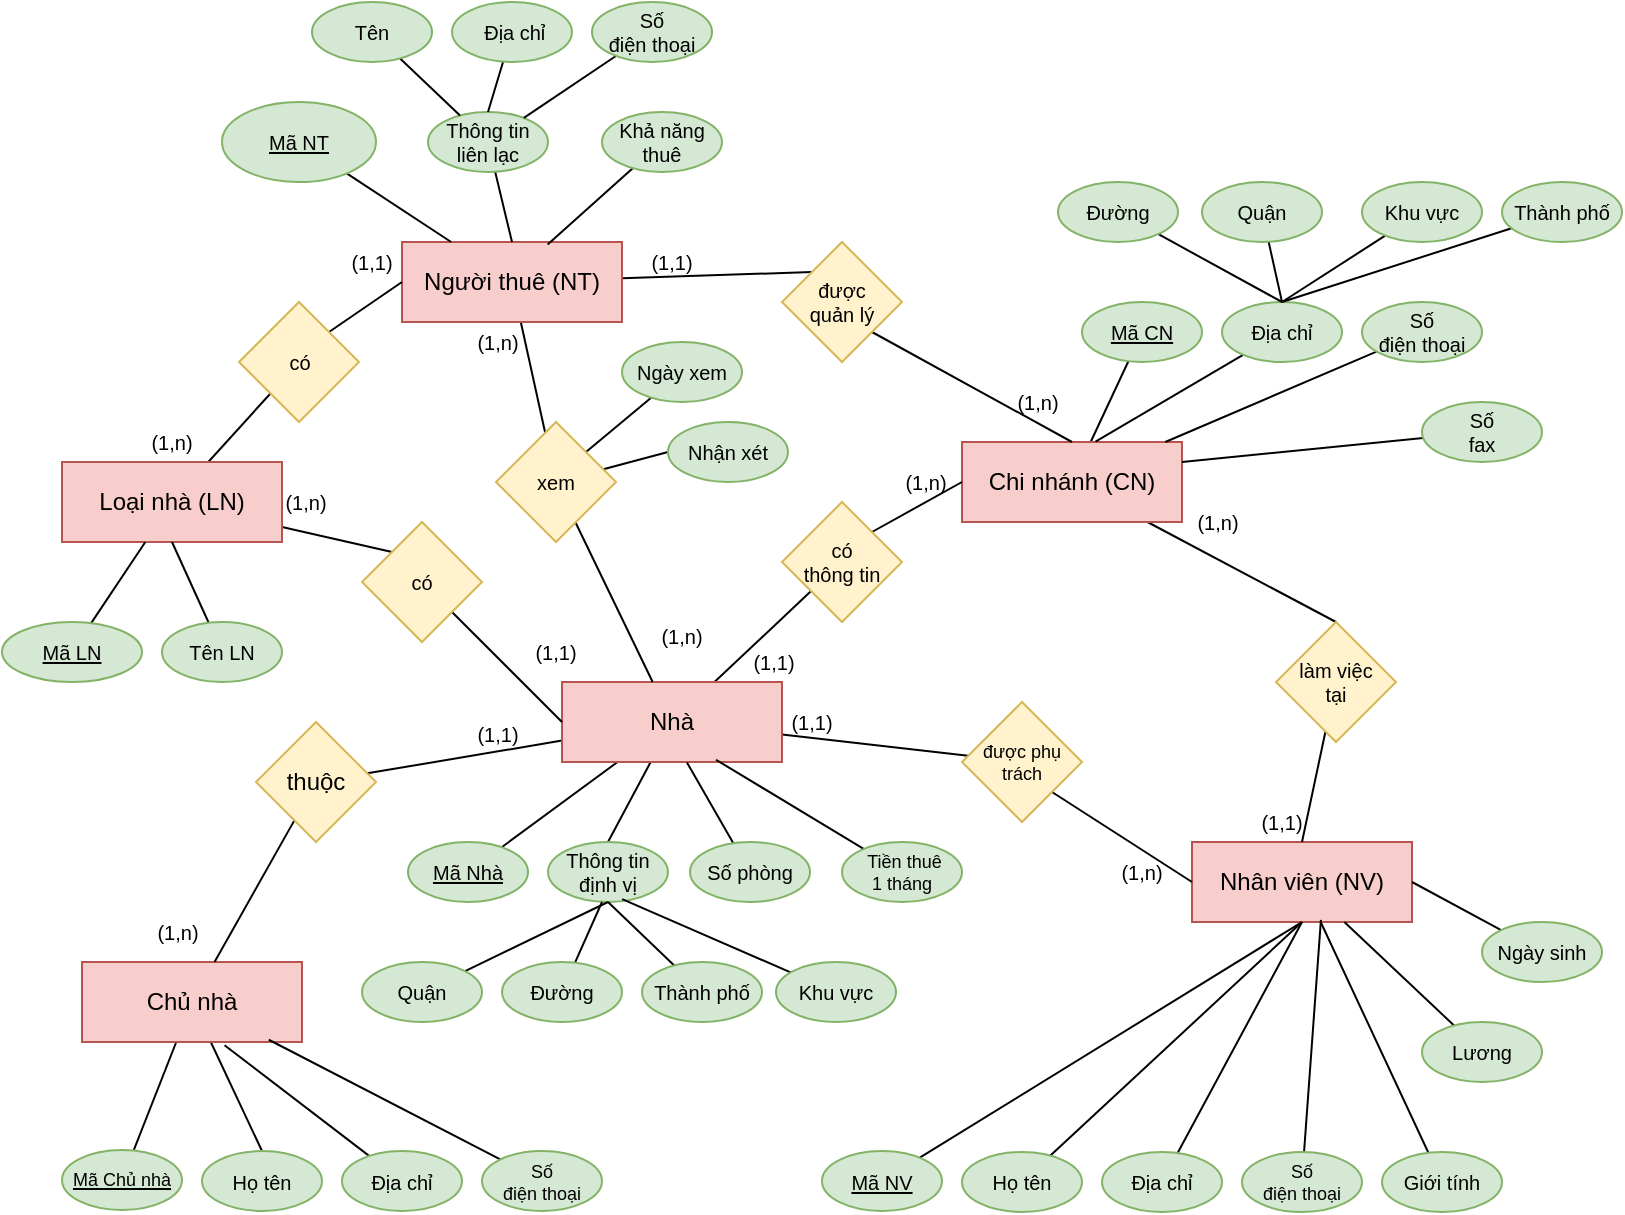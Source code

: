 <mxfile version="20.1.1" type="github">
  <diagram id="HZ95XB72LbMbbIZSBHjl" name="Page-1">
    <mxGraphModel dx="901" dy="468" grid="1" gridSize="10" guides="1" tooltips="1" connect="1" arrows="1" fold="1" page="1" pageScale="1" pageWidth="827" pageHeight="1169" math="0" shadow="0">
      <root>
        <mxCell id="0" />
        <mxCell id="1" parent="0" />
        <mxCell id="t_XmNheDpT8PTCENix25-28" style="edgeStyle=none;shape=connector;rounded=0;orthogonalLoop=1;jettySize=auto;html=1;entryX=0;entryY=0;entryDx=0;entryDy=0;labelBackgroundColor=default;fontFamily=Helvetica;fontSize=10;fontColor=default;endArrow=none;strokeColor=default;" edge="1" parent="1" source="t_XmNheDpT8PTCENix25-1" target="t_XmNheDpT8PTCENix25-27">
          <mxGeometry relative="1" as="geometry" />
        </mxCell>
        <mxCell id="t_XmNheDpT8PTCENix25-31" style="edgeStyle=none;shape=connector;rounded=0;orthogonalLoop=1;jettySize=auto;html=1;labelBackgroundColor=default;fontFamily=Helvetica;fontSize=10;fontColor=default;endArrow=none;strokeColor=default;" edge="1" parent="1" source="t_XmNheDpT8PTCENix25-1" target="t_XmNheDpT8PTCENix25-30">
          <mxGeometry relative="1" as="geometry" />
        </mxCell>
        <mxCell id="t_XmNheDpT8PTCENix25-1" value="Người thuê (NT)" style="rounded=0;whiteSpace=wrap;html=1;fillColor=#f8cecc;strokeColor=#b85450;" vertex="1" parent="1">
          <mxGeometry x="210" y="130" width="110" height="40" as="geometry" />
        </mxCell>
        <mxCell id="t_XmNheDpT8PTCENix25-11" style="edgeStyle=none;shape=connector;rounded=0;orthogonalLoop=1;jettySize=auto;html=1;labelBackgroundColor=default;fontFamily=Helvetica;fontSize=11;fontColor=default;endArrow=none;strokeColor=default;" edge="1" parent="1" source="t_XmNheDpT8PTCENix25-2" target="t_XmNheDpT8PTCENix25-7">
          <mxGeometry relative="1" as="geometry" />
        </mxCell>
        <mxCell id="t_XmNheDpT8PTCENix25-14" style="edgeStyle=none;shape=connector;rounded=0;orthogonalLoop=1;jettySize=auto;html=1;labelBackgroundColor=default;fontFamily=Helvetica;fontSize=11;fontColor=default;endArrow=none;strokeColor=default;" edge="1" parent="1" source="t_XmNheDpT8PTCENix25-2" target="t_XmNheDpT8PTCENix25-13">
          <mxGeometry relative="1" as="geometry" />
        </mxCell>
        <mxCell id="t_XmNheDpT8PTCENix25-18" style="edgeStyle=none;shape=connector;rounded=0;orthogonalLoop=1;jettySize=auto;html=1;labelBackgroundColor=default;fontFamily=Helvetica;fontSize=9;fontColor=default;endArrow=none;strokeColor=default;" edge="1" parent="1" source="t_XmNheDpT8PTCENix25-2" target="t_XmNheDpT8PTCENix25-17">
          <mxGeometry relative="1" as="geometry" />
        </mxCell>
        <mxCell id="t_XmNheDpT8PTCENix25-83" style="edgeStyle=none;shape=connector;rounded=0;orthogonalLoop=1;jettySize=auto;html=1;labelBackgroundColor=default;fontFamily=Helvetica;fontSize=10;fontColor=default;endArrow=none;strokeColor=default;" edge="1" parent="1" source="t_XmNheDpT8PTCENix25-2" target="t_XmNheDpT8PTCENix25-77">
          <mxGeometry relative="1" as="geometry" />
        </mxCell>
        <mxCell id="t_XmNheDpT8PTCENix25-84" style="edgeStyle=none;shape=connector;rounded=0;orthogonalLoop=1;jettySize=auto;html=1;entryX=0.5;entryY=0;entryDx=0;entryDy=0;labelBackgroundColor=default;fontFamily=Helvetica;fontSize=10;fontColor=default;endArrow=none;strokeColor=default;" edge="1" parent="1" source="t_XmNheDpT8PTCENix25-2" target="t_XmNheDpT8PTCENix25-78">
          <mxGeometry relative="1" as="geometry" />
        </mxCell>
        <mxCell id="t_XmNheDpT8PTCENix25-2" value="Nhà" style="rounded=0;whiteSpace=wrap;html=1;fillColor=#f8cecc;strokeColor=#b85450;" vertex="1" parent="1">
          <mxGeometry x="290" y="350" width="110" height="40" as="geometry" />
        </mxCell>
        <mxCell id="t_XmNheDpT8PTCENix25-73" style="edgeStyle=none;shape=connector;rounded=0;orthogonalLoop=1;jettySize=auto;html=1;labelBackgroundColor=default;fontFamily=Helvetica;fontSize=10;fontColor=default;endArrow=none;strokeColor=default;" edge="1" parent="1" source="t_XmNheDpT8PTCENix25-3" target="t_XmNheDpT8PTCENix25-69">
          <mxGeometry relative="1" as="geometry" />
        </mxCell>
        <mxCell id="t_XmNheDpT8PTCENix25-74" style="edgeStyle=none;shape=connector;rounded=0;orthogonalLoop=1;jettySize=auto;html=1;entryX=0.5;entryY=0;entryDx=0;entryDy=0;labelBackgroundColor=default;fontFamily=Helvetica;fontSize=10;fontColor=default;endArrow=none;strokeColor=default;" edge="1" parent="1" source="t_XmNheDpT8PTCENix25-3" target="t_XmNheDpT8PTCENix25-72">
          <mxGeometry relative="1" as="geometry" />
        </mxCell>
        <mxCell id="t_XmNheDpT8PTCENix25-3" value="Chủ nhà" style="rounded=0;whiteSpace=wrap;html=1;fillColor=#f8cecc;strokeColor=#b85450;" vertex="1" parent="1">
          <mxGeometry x="50" y="490" width="110" height="40" as="geometry" />
        </mxCell>
        <mxCell id="t_XmNheDpT8PTCENix25-21" style="edgeStyle=none;shape=connector;rounded=0;orthogonalLoop=1;jettySize=auto;html=1;entryX=0;entryY=0;entryDx=0;entryDy=0;labelBackgroundColor=default;fontFamily=Helvetica;fontSize=10;fontColor=default;endArrow=none;strokeColor=default;" edge="1" parent="1" source="t_XmNheDpT8PTCENix25-4" target="t_XmNheDpT8PTCENix25-20">
          <mxGeometry relative="1" as="geometry" />
        </mxCell>
        <mxCell id="t_XmNheDpT8PTCENix25-24" style="edgeStyle=none;shape=connector;rounded=0;orthogonalLoop=1;jettySize=auto;html=1;labelBackgroundColor=default;fontFamily=Helvetica;fontSize=10;fontColor=default;endArrow=none;strokeColor=default;" edge="1" parent="1" source="t_XmNheDpT8PTCENix25-4" target="t_XmNheDpT8PTCENix25-23">
          <mxGeometry relative="1" as="geometry" />
        </mxCell>
        <mxCell id="t_XmNheDpT8PTCENix25-4" value="Loại nhà (LN)" style="rounded=0;whiteSpace=wrap;html=1;fillColor=#f8cecc;strokeColor=#b85450;" vertex="1" parent="1">
          <mxGeometry x="40" y="240" width="110" height="40" as="geometry" />
        </mxCell>
        <mxCell id="t_XmNheDpT8PTCENix25-5" value="Nhân viên (NV)" style="rounded=0;whiteSpace=wrap;html=1;fillColor=#f8cecc;strokeColor=#b85450;" vertex="1" parent="1">
          <mxGeometry x="605" y="430" width="110" height="40" as="geometry" />
        </mxCell>
        <mxCell id="t_XmNheDpT8PTCENix25-35" style="edgeStyle=none;shape=connector;rounded=0;orthogonalLoop=1;jettySize=auto;html=1;labelBackgroundColor=default;fontFamily=Helvetica;fontSize=10;fontColor=default;endArrow=none;strokeColor=default;" edge="1" parent="1" source="t_XmNheDpT8PTCENix25-6" target="t_XmNheDpT8PTCENix25-33">
          <mxGeometry relative="1" as="geometry" />
        </mxCell>
        <mxCell id="t_XmNheDpT8PTCENix25-66" style="edgeStyle=none;shape=connector;rounded=0;orthogonalLoop=1;jettySize=auto;html=1;entryX=0.5;entryY=0;entryDx=0;entryDy=0;labelBackgroundColor=default;fontFamily=Helvetica;fontSize=10;fontColor=default;endArrow=none;strokeColor=default;" edge="1" parent="1" source="t_XmNheDpT8PTCENix25-6" target="t_XmNheDpT8PTCENix25-65">
          <mxGeometry relative="1" as="geometry" />
        </mxCell>
        <mxCell id="t_XmNheDpT8PTCENix25-6" value="Chi nhánh (CN)" style="rounded=0;whiteSpace=wrap;html=1;fillColor=#f8cecc;strokeColor=#b85450;" vertex="1" parent="1">
          <mxGeometry x="490" y="230" width="110" height="40" as="geometry" />
        </mxCell>
        <mxCell id="t_XmNheDpT8PTCENix25-68" style="edgeStyle=none;shape=connector;rounded=0;orthogonalLoop=1;jettySize=auto;html=1;labelBackgroundColor=default;fontFamily=Helvetica;fontSize=10;fontColor=default;endArrow=none;strokeColor=default;" edge="1" parent="1" source="t_XmNheDpT8PTCENix25-7" target="t_XmNheDpT8PTCENix25-3">
          <mxGeometry relative="1" as="geometry" />
        </mxCell>
        <mxCell id="t_XmNheDpT8PTCENix25-7" value="thuộc" style="rhombus;whiteSpace=wrap;html=1;fillColor=#fff2cc;strokeColor=#d6b656;" vertex="1" parent="1">
          <mxGeometry x="137" y="370" width="60" height="60" as="geometry" />
        </mxCell>
        <mxCell id="t_XmNheDpT8PTCENix25-15" style="edgeStyle=none;shape=connector;rounded=0;orthogonalLoop=1;jettySize=auto;html=1;exitX=1;exitY=1;exitDx=0;exitDy=0;entryX=0;entryY=0.5;entryDx=0;entryDy=0;labelBackgroundColor=default;fontFamily=Helvetica;fontSize=11;fontColor=default;endArrow=none;strokeColor=default;" edge="1" parent="1" source="t_XmNheDpT8PTCENix25-13" target="t_XmNheDpT8PTCENix25-5">
          <mxGeometry relative="1" as="geometry" />
        </mxCell>
        <mxCell id="t_XmNheDpT8PTCENix25-13" value="được phụ trách" style="rhombus;whiteSpace=wrap;html=1;fontSize=9;fillColor=#fff2cc;strokeColor=#d6b656;" vertex="1" parent="1">
          <mxGeometry x="490" y="360" width="60" height="60" as="geometry" />
        </mxCell>
        <mxCell id="t_XmNheDpT8PTCENix25-19" style="edgeStyle=none;shape=connector;rounded=0;orthogonalLoop=1;jettySize=auto;html=1;exitX=1;exitY=0;exitDx=0;exitDy=0;entryX=0;entryY=0.5;entryDx=0;entryDy=0;labelBackgroundColor=default;fontFamily=Helvetica;fontSize=9;fontColor=default;endArrow=none;strokeColor=default;" edge="1" parent="1" source="t_XmNheDpT8PTCENix25-17" target="t_XmNheDpT8PTCENix25-6">
          <mxGeometry relative="1" as="geometry" />
        </mxCell>
        <mxCell id="t_XmNheDpT8PTCENix25-17" value="có &lt;br style=&quot;font-size: 10px;&quot;&gt;thông tin" style="rhombus;whiteSpace=wrap;html=1;fontSize=10;fillColor=#fff2cc;strokeColor=#d6b656;" vertex="1" parent="1">
          <mxGeometry x="400" y="260" width="60" height="60" as="geometry" />
        </mxCell>
        <mxCell id="t_XmNheDpT8PTCENix25-22" style="edgeStyle=none;shape=connector;rounded=0;orthogonalLoop=1;jettySize=auto;html=1;exitX=1;exitY=1;exitDx=0;exitDy=0;entryX=0;entryY=0.5;entryDx=0;entryDy=0;labelBackgroundColor=default;fontFamily=Helvetica;fontSize=10;fontColor=default;endArrow=none;strokeColor=default;" edge="1" parent="1" source="t_XmNheDpT8PTCENix25-20" target="t_XmNheDpT8PTCENix25-2">
          <mxGeometry relative="1" as="geometry" />
        </mxCell>
        <mxCell id="t_XmNheDpT8PTCENix25-20" value="có" style="rhombus;whiteSpace=wrap;html=1;fontSize=10;fillColor=#fff2cc;strokeColor=#d6b656;" vertex="1" parent="1">
          <mxGeometry x="190" y="270" width="60" height="60" as="geometry" />
        </mxCell>
        <mxCell id="t_XmNheDpT8PTCENix25-26" style="edgeStyle=none;shape=connector;rounded=0;orthogonalLoop=1;jettySize=auto;html=1;exitX=1;exitY=0;exitDx=0;exitDy=0;entryX=0;entryY=0.5;entryDx=0;entryDy=0;labelBackgroundColor=default;fontFamily=Helvetica;fontSize=10;fontColor=default;endArrow=none;strokeColor=default;" edge="1" parent="1" source="t_XmNheDpT8PTCENix25-23" target="t_XmNheDpT8PTCENix25-1">
          <mxGeometry relative="1" as="geometry" />
        </mxCell>
        <mxCell id="t_XmNheDpT8PTCENix25-23" value="có" style="rhombus;whiteSpace=wrap;html=1;fontSize=10;fillColor=#fff2cc;strokeColor=#d6b656;" vertex="1" parent="1">
          <mxGeometry x="128.5" y="160" width="60" height="60" as="geometry" />
        </mxCell>
        <mxCell id="t_XmNheDpT8PTCENix25-29" style="edgeStyle=none;shape=connector;rounded=0;orthogonalLoop=1;jettySize=auto;html=1;exitX=1;exitY=1;exitDx=0;exitDy=0;entryX=0.5;entryY=0;entryDx=0;entryDy=0;labelBackgroundColor=default;fontFamily=Helvetica;fontSize=10;fontColor=default;endArrow=none;strokeColor=default;" edge="1" parent="1" source="t_XmNheDpT8PTCENix25-27" target="t_XmNheDpT8PTCENix25-6">
          <mxGeometry relative="1" as="geometry" />
        </mxCell>
        <mxCell id="t_XmNheDpT8PTCENix25-27" value="được&lt;br&gt;quản lý" style="rhombus;whiteSpace=wrap;html=1;fontSize=10;fillColor=#fff2cc;strokeColor=#d6b656;" vertex="1" parent="1">
          <mxGeometry x="400" y="130" width="60" height="60" as="geometry" />
        </mxCell>
        <mxCell id="t_XmNheDpT8PTCENix25-32" style="edgeStyle=none;shape=connector;rounded=0;orthogonalLoop=1;jettySize=auto;html=1;labelBackgroundColor=default;fontFamily=Helvetica;fontSize=10;fontColor=default;endArrow=none;strokeColor=default;" edge="1" parent="1" source="t_XmNheDpT8PTCENix25-30" target="t_XmNheDpT8PTCENix25-2">
          <mxGeometry relative="1" as="geometry" />
        </mxCell>
        <mxCell id="t_XmNheDpT8PTCENix25-126" style="edgeStyle=none;shape=connector;rounded=0;orthogonalLoop=1;jettySize=auto;html=1;exitX=1;exitY=0;exitDx=0;exitDy=0;labelBackgroundColor=default;fontFamily=Helvetica;fontSize=10;fontColor=default;endArrow=none;strokeColor=default;" edge="1" parent="1" source="t_XmNheDpT8PTCENix25-30" target="t_XmNheDpT8PTCENix25-125">
          <mxGeometry relative="1" as="geometry" />
        </mxCell>
        <mxCell id="t_XmNheDpT8PTCENix25-129" style="edgeStyle=none;shape=connector;rounded=0;orthogonalLoop=1;jettySize=auto;html=1;entryX=0;entryY=0.5;entryDx=0;entryDy=0;labelBackgroundColor=default;fontFamily=Helvetica;fontSize=10;fontColor=default;endArrow=none;strokeColor=default;" edge="1" parent="1" source="t_XmNheDpT8PTCENix25-30" target="t_XmNheDpT8PTCENix25-128">
          <mxGeometry relative="1" as="geometry" />
        </mxCell>
        <mxCell id="t_XmNheDpT8PTCENix25-30" value="xem" style="rhombus;whiteSpace=wrap;html=1;fontSize=10;fillColor=#fff2cc;strokeColor=#d6b656;" vertex="1" parent="1">
          <mxGeometry x="257" y="220" width="60" height="60" as="geometry" />
        </mxCell>
        <mxCell id="t_XmNheDpT8PTCENix25-33" value="&lt;u&gt;Mã CN&lt;/u&gt;" style="ellipse;whiteSpace=wrap;html=1;fontFamily=Helvetica;fontSize=10;fillColor=#d5e8d4;strokeColor=#82b366;" vertex="1" parent="1">
          <mxGeometry x="550" y="160" width="60" height="30" as="geometry" />
        </mxCell>
        <mxCell id="t_XmNheDpT8PTCENix25-36" style="edgeStyle=none;shape=connector;rounded=0;orthogonalLoop=1;jettySize=auto;html=1;entryX=0.607;entryY=-0.006;entryDx=0;entryDy=0;entryPerimeter=0;labelBackgroundColor=default;fontFamily=Helvetica;fontSize=10;fontColor=default;endArrow=none;strokeColor=default;" edge="1" parent="1" source="t_XmNheDpT8PTCENix25-34" target="t_XmNheDpT8PTCENix25-6">
          <mxGeometry relative="1" as="geometry" />
        </mxCell>
        <mxCell id="t_XmNheDpT8PTCENix25-34" value="Địa chỉ" style="ellipse;whiteSpace=wrap;html=1;fontFamily=Helvetica;fontSize=10;fillColor=#d5e8d4;strokeColor=#82b366;" vertex="1" parent="1">
          <mxGeometry x="620" y="160" width="60" height="30" as="geometry" />
        </mxCell>
        <mxCell id="t_XmNheDpT8PTCENix25-45" style="edgeStyle=none;shape=connector;rounded=0;orthogonalLoop=1;jettySize=auto;html=1;entryX=0.5;entryY=0;entryDx=0;entryDy=0;labelBackgroundColor=default;fontFamily=Helvetica;fontSize=10;fontColor=default;endArrow=none;strokeColor=default;" edge="1" parent="1" source="t_XmNheDpT8PTCENix25-37" target="t_XmNheDpT8PTCENix25-34">
          <mxGeometry relative="1" as="geometry" />
        </mxCell>
        <mxCell id="t_XmNheDpT8PTCENix25-37" value="Đường" style="ellipse;whiteSpace=wrap;html=1;fontFamily=Helvetica;fontSize=10;fillColor=#d5e8d4;strokeColor=#82b366;" vertex="1" parent="1">
          <mxGeometry x="538" y="100" width="60" height="30" as="geometry" />
        </mxCell>
        <mxCell id="t_XmNheDpT8PTCENix25-48" style="edgeStyle=none;shape=connector;rounded=0;orthogonalLoop=1;jettySize=auto;html=1;entryX=0.5;entryY=0;entryDx=0;entryDy=0;labelBackgroundColor=default;fontFamily=Helvetica;fontSize=10;fontColor=default;endArrow=none;strokeColor=default;" edge="1" parent="1" source="t_XmNheDpT8PTCENix25-38" target="t_XmNheDpT8PTCENix25-34">
          <mxGeometry relative="1" as="geometry" />
        </mxCell>
        <mxCell id="t_XmNheDpT8PTCENix25-38" value="Thành phố" style="ellipse;whiteSpace=wrap;html=1;fontFamily=Helvetica;fontSize=10;fillColor=#d5e8d4;strokeColor=#82b366;" vertex="1" parent="1">
          <mxGeometry x="760" y="100" width="60" height="30" as="geometry" />
        </mxCell>
        <mxCell id="t_XmNheDpT8PTCENix25-47" style="edgeStyle=none;shape=connector;rounded=0;orthogonalLoop=1;jettySize=auto;html=1;entryX=0.5;entryY=0;entryDx=0;entryDy=0;labelBackgroundColor=default;fontFamily=Helvetica;fontSize=10;fontColor=default;endArrow=none;strokeColor=default;" edge="1" parent="1" source="t_XmNheDpT8PTCENix25-39" target="t_XmNheDpT8PTCENix25-34">
          <mxGeometry relative="1" as="geometry" />
        </mxCell>
        <mxCell id="t_XmNheDpT8PTCENix25-39" value="Khu vực" style="ellipse;whiteSpace=wrap;html=1;fontFamily=Helvetica;fontSize=10;fillColor=#d5e8d4;strokeColor=#82b366;" vertex="1" parent="1">
          <mxGeometry x="690" y="100" width="60" height="30" as="geometry" />
        </mxCell>
        <mxCell id="t_XmNheDpT8PTCENix25-46" style="edgeStyle=none;shape=connector;rounded=0;orthogonalLoop=1;jettySize=auto;html=1;labelBackgroundColor=default;fontFamily=Helvetica;fontSize=10;fontColor=default;endArrow=none;strokeColor=default;" edge="1" parent="1" source="t_XmNheDpT8PTCENix25-40">
          <mxGeometry relative="1" as="geometry">
            <mxPoint x="650" y="160" as="targetPoint" />
          </mxGeometry>
        </mxCell>
        <mxCell id="t_XmNheDpT8PTCENix25-40" value="Quận" style="ellipse;whiteSpace=wrap;html=1;fontFamily=Helvetica;fontSize=10;fillColor=#d5e8d4;strokeColor=#82b366;" vertex="1" parent="1">
          <mxGeometry x="610" y="100" width="60" height="30" as="geometry" />
        </mxCell>
        <mxCell id="t_XmNheDpT8PTCENix25-43" style="edgeStyle=none;shape=connector;rounded=0;orthogonalLoop=1;jettySize=auto;html=1;labelBackgroundColor=default;fontFamily=Helvetica;fontSize=10;fontColor=default;endArrow=none;strokeColor=default;" edge="1" parent="1" source="t_XmNheDpT8PTCENix25-41" target="t_XmNheDpT8PTCENix25-6">
          <mxGeometry relative="1" as="geometry" />
        </mxCell>
        <mxCell id="t_XmNheDpT8PTCENix25-41" value="Số&lt;br&gt;điện thoại" style="ellipse;whiteSpace=wrap;html=1;fontFamily=Helvetica;fontSize=10;fillColor=#d5e8d4;strokeColor=#82b366;" vertex="1" parent="1">
          <mxGeometry x="690" y="160" width="60" height="30" as="geometry" />
        </mxCell>
        <mxCell id="t_XmNheDpT8PTCENix25-44" style="edgeStyle=none;shape=connector;rounded=0;orthogonalLoop=1;jettySize=auto;html=1;entryX=1;entryY=0.25;entryDx=0;entryDy=0;labelBackgroundColor=default;fontFamily=Helvetica;fontSize=10;fontColor=default;endArrow=none;strokeColor=default;" edge="1" parent="1" source="t_XmNheDpT8PTCENix25-42" target="t_XmNheDpT8PTCENix25-6">
          <mxGeometry relative="1" as="geometry" />
        </mxCell>
        <mxCell id="t_XmNheDpT8PTCENix25-42" value="Số&lt;br&gt;fax" style="ellipse;whiteSpace=wrap;html=1;fontFamily=Helvetica;fontSize=10;fillColor=#d5e8d4;strokeColor=#82b366;" vertex="1" parent="1">
          <mxGeometry x="720" y="210" width="60" height="30" as="geometry" />
        </mxCell>
        <mxCell id="t_XmNheDpT8PTCENix25-56" style="edgeStyle=none;shape=connector;rounded=0;orthogonalLoop=1;jettySize=auto;html=1;entryX=0.5;entryY=1;entryDx=0;entryDy=0;labelBackgroundColor=default;fontFamily=Helvetica;fontSize=10;fontColor=default;endArrow=none;strokeColor=default;" edge="1" parent="1" source="t_XmNheDpT8PTCENix25-49" target="t_XmNheDpT8PTCENix25-5">
          <mxGeometry relative="1" as="geometry" />
        </mxCell>
        <mxCell id="t_XmNheDpT8PTCENix25-49" value="&lt;u&gt;Mã NV&lt;/u&gt;" style="ellipse;whiteSpace=wrap;html=1;fontFamily=Helvetica;fontSize=10;fillColor=#d5e8d4;strokeColor=#82b366;" vertex="1" parent="1">
          <mxGeometry x="420" y="584.5" width="60" height="30" as="geometry" />
        </mxCell>
        <mxCell id="t_XmNheDpT8PTCENix25-59" style="edgeStyle=none;shape=connector;rounded=0;orthogonalLoop=1;jettySize=auto;html=1;entryX=0.5;entryY=1;entryDx=0;entryDy=0;labelBackgroundColor=default;fontFamily=Helvetica;fontSize=10;fontColor=default;endArrow=none;strokeColor=default;" edge="1" parent="1" source="t_XmNheDpT8PTCENix25-50" target="t_XmNheDpT8PTCENix25-5">
          <mxGeometry relative="1" as="geometry" />
        </mxCell>
        <mxCell id="t_XmNheDpT8PTCENix25-50" value="Địa chỉ" style="ellipse;whiteSpace=wrap;html=1;fontFamily=Helvetica;fontSize=10;fillColor=#d5e8d4;strokeColor=#82b366;" vertex="1" parent="1">
          <mxGeometry x="560" y="585" width="60" height="30" as="geometry" />
        </mxCell>
        <mxCell id="t_XmNheDpT8PTCENix25-61" style="edgeStyle=none;shape=connector;rounded=0;orthogonalLoop=1;jettySize=auto;html=1;entryX=0.586;entryY=0.973;entryDx=0;entryDy=0;entryPerimeter=0;labelBackgroundColor=default;fontFamily=Helvetica;fontSize=10;fontColor=default;endArrow=none;strokeColor=default;" edge="1" parent="1" source="t_XmNheDpT8PTCENix25-51" target="t_XmNheDpT8PTCENix25-5">
          <mxGeometry relative="1" as="geometry" />
        </mxCell>
        <mxCell id="t_XmNheDpT8PTCENix25-51" value="Số&lt;br style=&quot;font-size: 9px;&quot;&gt;điện thoại" style="ellipse;whiteSpace=wrap;html=1;fontFamily=Helvetica;fontSize=9;fillColor=#d5e8d4;strokeColor=#82b366;" vertex="1" parent="1">
          <mxGeometry x="630" y="585" width="60" height="30" as="geometry" />
        </mxCell>
        <mxCell id="t_XmNheDpT8PTCENix25-58" style="edgeStyle=none;shape=connector;rounded=0;orthogonalLoop=1;jettySize=auto;html=1;entryX=0.5;entryY=1;entryDx=0;entryDy=0;labelBackgroundColor=default;fontFamily=Helvetica;fontSize=10;fontColor=default;endArrow=none;strokeColor=default;" edge="1" parent="1" source="t_XmNheDpT8PTCENix25-53" target="t_XmNheDpT8PTCENix25-5">
          <mxGeometry relative="1" as="geometry" />
        </mxCell>
        <mxCell id="t_XmNheDpT8PTCENix25-53" value="Họ tên" style="ellipse;whiteSpace=wrap;html=1;fontFamily=Helvetica;fontSize=10;fillColor=#d5e8d4;strokeColor=#82b366;" vertex="1" parent="1">
          <mxGeometry x="490" y="585" width="60" height="30" as="geometry" />
        </mxCell>
        <mxCell id="t_XmNheDpT8PTCENix25-62" style="edgeStyle=none;shape=connector;rounded=0;orthogonalLoop=1;jettySize=auto;html=1;labelBackgroundColor=default;fontFamily=Helvetica;fontSize=10;fontColor=default;endArrow=none;strokeColor=default;" edge="1" parent="1" source="t_XmNheDpT8PTCENix25-54" target="t_XmNheDpT8PTCENix25-5">
          <mxGeometry relative="1" as="geometry" />
        </mxCell>
        <mxCell id="t_XmNheDpT8PTCENix25-54" value="Giới tính" style="ellipse;whiteSpace=wrap;html=1;fontFamily=Helvetica;fontSize=10;fillColor=#d5e8d4;strokeColor=#82b366;" vertex="1" parent="1">
          <mxGeometry x="700" y="585" width="60" height="30" as="geometry" />
        </mxCell>
        <mxCell id="t_XmNheDpT8PTCENix25-63" style="edgeStyle=none;shape=connector;rounded=0;orthogonalLoop=1;jettySize=auto;html=1;entryX=1;entryY=0.5;entryDx=0;entryDy=0;labelBackgroundColor=default;fontFamily=Helvetica;fontSize=10;fontColor=default;endArrow=none;strokeColor=default;" edge="1" parent="1" source="t_XmNheDpT8PTCENix25-55" target="t_XmNheDpT8PTCENix25-5">
          <mxGeometry relative="1" as="geometry" />
        </mxCell>
        <mxCell id="t_XmNheDpT8PTCENix25-55" value="Ngày sinh" style="ellipse;whiteSpace=wrap;html=1;fontFamily=Helvetica;fontSize=10;fillColor=#d5e8d4;strokeColor=#82b366;" vertex="1" parent="1">
          <mxGeometry x="750" y="470" width="60" height="30" as="geometry" />
        </mxCell>
        <mxCell id="t_XmNheDpT8PTCENix25-64" style="edgeStyle=none;shape=connector;rounded=0;orthogonalLoop=1;jettySize=auto;html=1;labelBackgroundColor=default;fontFamily=Helvetica;fontSize=10;fontColor=default;endArrow=none;strokeColor=default;" edge="1" parent="1" source="t_XmNheDpT8PTCENix25-57" target="t_XmNheDpT8PTCENix25-5">
          <mxGeometry relative="1" as="geometry" />
        </mxCell>
        <mxCell id="t_XmNheDpT8PTCENix25-57" value="Lương" style="ellipse;whiteSpace=wrap;html=1;fontFamily=Helvetica;fontSize=10;fillColor=#d5e8d4;strokeColor=#82b366;" vertex="1" parent="1">
          <mxGeometry x="720" y="520" width="60" height="30" as="geometry" />
        </mxCell>
        <mxCell id="t_XmNheDpT8PTCENix25-67" style="edgeStyle=none;shape=connector;rounded=0;orthogonalLoop=1;jettySize=auto;html=1;entryX=0.5;entryY=0;entryDx=0;entryDy=0;labelBackgroundColor=default;fontFamily=Helvetica;fontSize=10;fontColor=default;endArrow=none;strokeColor=default;" edge="1" parent="1" source="t_XmNheDpT8PTCENix25-65" target="t_XmNheDpT8PTCENix25-5">
          <mxGeometry relative="1" as="geometry" />
        </mxCell>
        <mxCell id="t_XmNheDpT8PTCENix25-65" value="làm việc&lt;br&gt;tại" style="rhombus;whiteSpace=wrap;html=1;fontSize=10;fillColor=#fff2cc;strokeColor=#d6b656;" vertex="1" parent="1">
          <mxGeometry x="647" y="320" width="60" height="60" as="geometry" />
        </mxCell>
        <mxCell id="t_XmNheDpT8PTCENix25-69" value="&lt;u style=&quot;font-size: 9px;&quot;&gt;Mã Chủ nhà&lt;/u&gt;" style="ellipse;whiteSpace=wrap;html=1;fontFamily=Helvetica;fontSize=9;fillColor=#d5e8d4;strokeColor=#82b366;" vertex="1" parent="1">
          <mxGeometry x="40" y="584" width="60" height="30" as="geometry" />
        </mxCell>
        <mxCell id="t_XmNheDpT8PTCENix25-75" style="edgeStyle=none;shape=connector;rounded=0;orthogonalLoop=1;jettySize=auto;html=1;entryX=0.648;entryY=1.041;entryDx=0;entryDy=0;entryPerimeter=0;labelBackgroundColor=default;fontFamily=Helvetica;fontSize=10;fontColor=default;endArrow=none;strokeColor=default;" edge="1" parent="1" source="t_XmNheDpT8PTCENix25-70" target="t_XmNheDpT8PTCENix25-3">
          <mxGeometry relative="1" as="geometry" />
        </mxCell>
        <mxCell id="t_XmNheDpT8PTCENix25-70" value="Địa chỉ" style="ellipse;whiteSpace=wrap;html=1;fontFamily=Helvetica;fontSize=10;fillColor=#d5e8d4;strokeColor=#82b366;" vertex="1" parent="1">
          <mxGeometry x="180" y="584.5" width="60" height="30" as="geometry" />
        </mxCell>
        <mxCell id="t_XmNheDpT8PTCENix25-76" style="edgeStyle=none;shape=connector;rounded=0;orthogonalLoop=1;jettySize=auto;html=1;entryX=0.849;entryY=0.972;entryDx=0;entryDy=0;entryPerimeter=0;labelBackgroundColor=default;fontFamily=Helvetica;fontSize=10;fontColor=default;endArrow=none;strokeColor=default;" edge="1" parent="1" source="t_XmNheDpT8PTCENix25-71" target="t_XmNheDpT8PTCENix25-3">
          <mxGeometry relative="1" as="geometry" />
        </mxCell>
        <mxCell id="t_XmNheDpT8PTCENix25-71" value="Số&lt;br style=&quot;font-size: 9px;&quot;&gt;điện thoại" style="ellipse;whiteSpace=wrap;html=1;fontFamily=Helvetica;fontSize=9;fillColor=#d5e8d4;strokeColor=#82b366;" vertex="1" parent="1">
          <mxGeometry x="250" y="584.5" width="60" height="30" as="geometry" />
        </mxCell>
        <mxCell id="t_XmNheDpT8PTCENix25-72" value="Họ tên" style="ellipse;whiteSpace=wrap;html=1;fontFamily=Helvetica;fontSize=10;fillColor=#d5e8d4;strokeColor=#82b366;" vertex="1" parent="1">
          <mxGeometry x="110" y="584.5" width="60" height="30" as="geometry" />
        </mxCell>
        <mxCell id="t_XmNheDpT8PTCENix25-77" value="&lt;u&gt;Mã Nhà&lt;/u&gt;" style="ellipse;whiteSpace=wrap;html=1;fontFamily=Helvetica;fontSize=10;fillColor=#d5e8d4;strokeColor=#82b366;" vertex="1" parent="1">
          <mxGeometry x="213" y="430" width="60" height="30" as="geometry" />
        </mxCell>
        <mxCell id="t_XmNheDpT8PTCENix25-78" value="Thông tin&lt;br&gt;định vị" style="ellipse;whiteSpace=wrap;html=1;fontFamily=Helvetica;fontSize=10;fillColor=#d5e8d4;strokeColor=#82b366;" vertex="1" parent="1">
          <mxGeometry x="283" y="430" width="60" height="30" as="geometry" />
        </mxCell>
        <mxCell id="t_XmNheDpT8PTCENix25-90" style="edgeStyle=none;shape=connector;rounded=0;orthogonalLoop=1;jettySize=auto;html=1;labelBackgroundColor=default;fontFamily=Helvetica;fontSize=10;fontColor=default;endArrow=none;strokeColor=default;" edge="1" parent="1" source="t_XmNheDpT8PTCENix25-79">
          <mxGeometry relative="1" as="geometry">
            <mxPoint x="310.0" y="460" as="targetPoint" />
          </mxGeometry>
        </mxCell>
        <mxCell id="t_XmNheDpT8PTCENix25-79" value="Đường" style="ellipse;whiteSpace=wrap;html=1;fontFamily=Helvetica;fontSize=10;fillColor=#d5e8d4;strokeColor=#82b366;" vertex="1" parent="1">
          <mxGeometry x="260" y="490" width="60" height="30" as="geometry" />
        </mxCell>
        <mxCell id="t_XmNheDpT8PTCENix25-91" style="edgeStyle=none;shape=connector;rounded=0;orthogonalLoop=1;jettySize=auto;html=1;entryX=0.5;entryY=1;entryDx=0;entryDy=0;labelBackgroundColor=default;fontFamily=Helvetica;fontSize=10;fontColor=default;endArrow=none;strokeColor=default;" edge="1" parent="1" source="t_XmNheDpT8PTCENix25-80" target="t_XmNheDpT8PTCENix25-78">
          <mxGeometry relative="1" as="geometry" />
        </mxCell>
        <mxCell id="t_XmNheDpT8PTCENix25-80" value="Thành phố" style="ellipse;whiteSpace=wrap;html=1;fontFamily=Helvetica;fontSize=10;fillColor=#d5e8d4;strokeColor=#82b366;" vertex="1" parent="1">
          <mxGeometry x="330" y="490" width="60" height="30" as="geometry" />
        </mxCell>
        <mxCell id="t_XmNheDpT8PTCENix25-92" style="edgeStyle=none;shape=connector;rounded=0;orthogonalLoop=1;jettySize=auto;html=1;entryX=0.618;entryY=0.952;entryDx=0;entryDy=0;entryPerimeter=0;labelBackgroundColor=default;fontFamily=Helvetica;fontSize=10;fontColor=default;endArrow=none;strokeColor=default;" edge="1" parent="1" source="t_XmNheDpT8PTCENix25-81" target="t_XmNheDpT8PTCENix25-78">
          <mxGeometry relative="1" as="geometry" />
        </mxCell>
        <mxCell id="t_XmNheDpT8PTCENix25-81" value="Khu vực" style="ellipse;whiteSpace=wrap;html=1;fontFamily=Helvetica;fontSize=10;fillColor=#d5e8d4;strokeColor=#82b366;" vertex="1" parent="1">
          <mxGeometry x="397" y="490" width="60" height="30" as="geometry" />
        </mxCell>
        <mxCell id="t_XmNheDpT8PTCENix25-89" style="edgeStyle=none;shape=connector;rounded=0;orthogonalLoop=1;jettySize=auto;html=1;entryX=0.5;entryY=1;entryDx=0;entryDy=0;labelBackgroundColor=default;fontFamily=Helvetica;fontSize=10;fontColor=default;endArrow=none;strokeColor=default;" edge="1" parent="1" source="t_XmNheDpT8PTCENix25-82" target="t_XmNheDpT8PTCENix25-78">
          <mxGeometry relative="1" as="geometry" />
        </mxCell>
        <mxCell id="t_XmNheDpT8PTCENix25-82" value="Quận" style="ellipse;whiteSpace=wrap;html=1;fontFamily=Helvetica;fontSize=10;fillColor=#d5e8d4;strokeColor=#82b366;" vertex="1" parent="1">
          <mxGeometry x="190" y="490" width="60" height="30" as="geometry" />
        </mxCell>
        <mxCell id="t_XmNheDpT8PTCENix25-87" style="edgeStyle=none;shape=connector;rounded=0;orthogonalLoop=1;jettySize=auto;html=1;entryX=0.568;entryY=1.007;entryDx=0;entryDy=0;entryPerimeter=0;labelBackgroundColor=default;fontFamily=Helvetica;fontSize=10;fontColor=default;endArrow=none;strokeColor=default;" edge="1" parent="1" source="t_XmNheDpT8PTCENix25-85" target="t_XmNheDpT8PTCENix25-2">
          <mxGeometry relative="1" as="geometry" />
        </mxCell>
        <mxCell id="t_XmNheDpT8PTCENix25-85" value="Số phòng" style="ellipse;whiteSpace=wrap;html=1;fontFamily=Helvetica;fontSize=10;fillColor=#d5e8d4;strokeColor=#82b366;" vertex="1" parent="1">
          <mxGeometry x="354" y="430" width="60" height="30" as="geometry" />
        </mxCell>
        <mxCell id="t_XmNheDpT8PTCENix25-88" style="edgeStyle=none;shape=connector;rounded=0;orthogonalLoop=1;jettySize=auto;html=1;entryX=0.7;entryY=0.972;entryDx=0;entryDy=0;entryPerimeter=0;labelBackgroundColor=default;fontFamily=Helvetica;fontSize=10;fontColor=default;endArrow=none;strokeColor=default;" edge="1" parent="1" source="t_XmNheDpT8PTCENix25-86" target="t_XmNheDpT8PTCENix25-2">
          <mxGeometry relative="1" as="geometry" />
        </mxCell>
        <mxCell id="t_XmNheDpT8PTCENix25-86" value="&amp;nbsp;Tiền thuê&lt;br style=&quot;font-size: 9px;&quot;&gt;1 tháng" style="ellipse;whiteSpace=wrap;html=1;fontFamily=Helvetica;fontSize=9;fillColor=#d5e8d4;strokeColor=#82b366;" vertex="1" parent="1">
          <mxGeometry x="430" y="430" width="60" height="30" as="geometry" />
        </mxCell>
        <mxCell id="t_XmNheDpT8PTCENix25-100" style="edgeStyle=none;shape=connector;rounded=0;orthogonalLoop=1;jettySize=auto;html=1;labelBackgroundColor=default;fontFamily=Helvetica;fontSize=10;fontColor=default;endArrow=none;strokeColor=default;" edge="1" parent="1" source="t_XmNheDpT8PTCENix25-93" target="t_XmNheDpT8PTCENix25-1">
          <mxGeometry relative="1" as="geometry" />
        </mxCell>
        <mxCell id="t_XmNheDpT8PTCENix25-93" value="&lt;u&gt;Mã NT&lt;br&gt;&lt;/u&gt;" style="ellipse;whiteSpace=wrap;html=1;fontFamily=Helvetica;fontSize=10;fillColor=#d5e8d4;strokeColor=#82b366;" vertex="1" parent="1">
          <mxGeometry x="120" y="60" width="77" height="40" as="geometry" />
        </mxCell>
        <mxCell id="t_XmNheDpT8PTCENix25-102" style="edgeStyle=none;shape=connector;rounded=0;orthogonalLoop=1;jettySize=auto;html=1;entryX=0.5;entryY=0;entryDx=0;entryDy=0;labelBackgroundColor=default;fontFamily=Helvetica;fontSize=10;fontColor=default;endArrow=none;strokeColor=default;" edge="1" parent="1" source="t_XmNheDpT8PTCENix25-94" target="t_XmNheDpT8PTCENix25-1">
          <mxGeometry relative="1" as="geometry" />
        </mxCell>
        <mxCell id="t_XmNheDpT8PTCENix25-94" value="Thông tin&lt;br&gt;liên lạc" style="ellipse;whiteSpace=wrap;html=1;fontFamily=Helvetica;fontSize=10;fillColor=#d5e8d4;strokeColor=#82b366;" vertex="1" parent="1">
          <mxGeometry x="223" y="65" width="60" height="30" as="geometry" />
        </mxCell>
        <mxCell id="t_XmNheDpT8PTCENix25-104" style="edgeStyle=none;shape=connector;rounded=0;orthogonalLoop=1;jettySize=auto;html=1;labelBackgroundColor=default;fontFamily=Helvetica;fontSize=10;fontColor=default;endArrow=none;strokeColor=default;" edge="1" parent="1" source="t_XmNheDpT8PTCENix25-95" target="t_XmNheDpT8PTCENix25-94">
          <mxGeometry relative="1" as="geometry" />
        </mxCell>
        <mxCell id="t_XmNheDpT8PTCENix25-95" value="Tên" style="ellipse;whiteSpace=wrap;html=1;fontFamily=Helvetica;fontSize=10;fillColor=#d5e8d4;strokeColor=#82b366;" vertex="1" parent="1">
          <mxGeometry x="165" y="10" width="60" height="30" as="geometry" />
        </mxCell>
        <mxCell id="t_XmNheDpT8PTCENix25-106" style="edgeStyle=none;shape=connector;rounded=0;orthogonalLoop=1;jettySize=auto;html=1;labelBackgroundColor=default;fontFamily=Helvetica;fontSize=10;fontColor=default;endArrow=none;strokeColor=default;" edge="1" parent="1" source="t_XmNheDpT8PTCENix25-97" target="t_XmNheDpT8PTCENix25-94">
          <mxGeometry relative="1" as="geometry" />
        </mxCell>
        <mxCell id="t_XmNheDpT8PTCENix25-97" value="Số&lt;br&gt;điện thoại" style="ellipse;whiteSpace=wrap;html=1;fontFamily=Helvetica;fontSize=10;fillColor=#d5e8d4;strokeColor=#82b366;" vertex="1" parent="1">
          <mxGeometry x="305" y="10" width="60" height="30" as="geometry" />
        </mxCell>
        <mxCell id="t_XmNheDpT8PTCENix25-105" style="edgeStyle=none;shape=connector;rounded=0;orthogonalLoop=1;jettySize=auto;html=1;entryX=0.5;entryY=0;entryDx=0;entryDy=0;labelBackgroundColor=default;fontFamily=Helvetica;fontSize=10;fontColor=default;endArrow=none;strokeColor=default;" edge="1" parent="1" source="t_XmNheDpT8PTCENix25-98" target="t_XmNheDpT8PTCENix25-94">
          <mxGeometry relative="1" as="geometry" />
        </mxCell>
        <mxCell id="t_XmNheDpT8PTCENix25-98" value="&amp;nbsp;Địa chỉ" style="ellipse;whiteSpace=wrap;html=1;fontFamily=Helvetica;fontSize=10;fillColor=#d5e8d4;strokeColor=#82b366;" vertex="1" parent="1">
          <mxGeometry x="235" y="10" width="60" height="30" as="geometry" />
        </mxCell>
        <mxCell id="t_XmNheDpT8PTCENix25-103" style="edgeStyle=none;shape=connector;rounded=0;orthogonalLoop=1;jettySize=auto;html=1;entryX=0.662;entryY=0.032;entryDx=0;entryDy=0;entryPerimeter=0;labelBackgroundColor=default;fontFamily=Helvetica;fontSize=10;fontColor=default;endArrow=none;strokeColor=default;" edge="1" parent="1" source="t_XmNheDpT8PTCENix25-99" target="t_XmNheDpT8PTCENix25-1">
          <mxGeometry relative="1" as="geometry" />
        </mxCell>
        <mxCell id="t_XmNheDpT8PTCENix25-99" value="Khả năng&lt;br&gt;thuê" style="ellipse;whiteSpace=wrap;html=1;fontFamily=Helvetica;fontSize=10;fillColor=#d5e8d4;strokeColor=#82b366;" vertex="1" parent="1">
          <mxGeometry x="310" y="65" width="60" height="30" as="geometry" />
        </mxCell>
        <mxCell id="t_XmNheDpT8PTCENix25-109" style="edgeStyle=none;shape=connector;rounded=0;orthogonalLoop=1;jettySize=auto;html=1;labelBackgroundColor=default;fontFamily=Helvetica;fontSize=10;fontColor=default;endArrow=none;strokeColor=default;" edge="1" parent="1" source="t_XmNheDpT8PTCENix25-107" target="t_XmNheDpT8PTCENix25-4">
          <mxGeometry relative="1" as="geometry" />
        </mxCell>
        <mxCell id="t_XmNheDpT8PTCENix25-107" value="&lt;u&gt;Mã LN&lt;/u&gt;" style="ellipse;whiteSpace=wrap;html=1;fontFamily=Helvetica;fontSize=10;fillColor=#d5e8d4;strokeColor=#82b366;" vertex="1" parent="1">
          <mxGeometry x="10" y="320" width="70" height="30" as="geometry" />
        </mxCell>
        <mxCell id="t_XmNheDpT8PTCENix25-110" style="edgeStyle=none;shape=connector;rounded=0;orthogonalLoop=1;jettySize=auto;html=1;entryX=0.5;entryY=1;entryDx=0;entryDy=0;labelBackgroundColor=default;fontFamily=Helvetica;fontSize=10;fontColor=default;endArrow=none;strokeColor=default;" edge="1" parent="1" source="t_XmNheDpT8PTCENix25-108" target="t_XmNheDpT8PTCENix25-4">
          <mxGeometry relative="1" as="geometry" />
        </mxCell>
        <mxCell id="t_XmNheDpT8PTCENix25-108" value="Tên LN" style="ellipse;whiteSpace=wrap;html=1;fontFamily=Helvetica;fontSize=10;fillColor=#d5e8d4;strokeColor=#82b366;" vertex="1" parent="1">
          <mxGeometry x="90" y="320" width="60" height="30" as="geometry" />
        </mxCell>
        <mxCell id="t_XmNheDpT8PTCENix25-113" value="(1,n)" style="text;html=1;strokeColor=none;fillColor=none;align=center;verticalAlign=middle;whiteSpace=wrap;rounded=0;fontFamily=Helvetica;fontSize=10;fontColor=default;" vertex="1" parent="1">
          <mxGeometry x="600" y="260" width="36" height="20" as="geometry" />
        </mxCell>
        <mxCell id="t_XmNheDpT8PTCENix25-114" value="(1,1)" style="text;html=1;strokeColor=none;fillColor=none;align=center;verticalAlign=middle;whiteSpace=wrap;rounded=0;fontFamily=Helvetica;fontSize=10;fontColor=default;" vertex="1" parent="1">
          <mxGeometry x="632" y="410" width="36" height="20" as="geometry" />
        </mxCell>
        <mxCell id="t_XmNheDpT8PTCENix25-115" value="(1,n)" style="text;html=1;strokeColor=none;fillColor=none;align=center;verticalAlign=middle;whiteSpace=wrap;rounded=0;fontFamily=Helvetica;fontSize=10;fontColor=default;" vertex="1" parent="1">
          <mxGeometry x="454" y="240" width="36" height="20" as="geometry" />
        </mxCell>
        <mxCell id="t_XmNheDpT8PTCENix25-116" value="(1,1)" style="text;html=1;strokeColor=none;fillColor=none;align=center;verticalAlign=middle;whiteSpace=wrap;rounded=0;fontFamily=Helvetica;fontSize=10;fontColor=default;" vertex="1" parent="1">
          <mxGeometry x="378" y="330" width="36" height="20" as="geometry" />
        </mxCell>
        <mxCell id="t_XmNheDpT8PTCENix25-117" value="(1,n)" style="text;html=1;strokeColor=none;fillColor=none;align=center;verticalAlign=middle;whiteSpace=wrap;rounded=0;fontFamily=Helvetica;fontSize=10;fontColor=default;" vertex="1" parent="1">
          <mxGeometry x="80" y="465" width="36" height="20" as="geometry" />
        </mxCell>
        <mxCell id="t_XmNheDpT8PTCENix25-118" value="(1,1)" style="text;html=1;strokeColor=none;fillColor=none;align=center;verticalAlign=middle;whiteSpace=wrap;rounded=0;fontFamily=Helvetica;fontSize=10;fontColor=default;" vertex="1" parent="1">
          <mxGeometry x="240" y="366" width="36" height="20" as="geometry" />
        </mxCell>
        <mxCell id="t_XmNheDpT8PTCENix25-119" value="(1,n)" style="text;html=1;strokeColor=none;fillColor=none;align=center;verticalAlign=middle;whiteSpace=wrap;rounded=0;fontFamily=Helvetica;fontSize=10;fontColor=default;" vertex="1" parent="1">
          <mxGeometry x="144" y="250" width="36" height="20" as="geometry" />
        </mxCell>
        <mxCell id="t_XmNheDpT8PTCENix25-121" value="(1,1)" style="text;html=1;strokeColor=none;fillColor=none;align=center;verticalAlign=middle;whiteSpace=wrap;rounded=0;fontFamily=Helvetica;fontSize=10;fontColor=default;" vertex="1" parent="1">
          <mxGeometry x="269" y="325" width="36" height="20" as="geometry" />
        </mxCell>
        <mxCell id="t_XmNheDpT8PTCENix25-123" value="(1,n)" style="text;html=1;strokeColor=none;fillColor=none;align=center;verticalAlign=middle;whiteSpace=wrap;rounded=0;fontFamily=Helvetica;fontSize=10;fontColor=default;" vertex="1" parent="1">
          <mxGeometry x="240" y="170" width="36" height="20" as="geometry" />
        </mxCell>
        <mxCell id="t_XmNheDpT8PTCENix25-124" value="(1,n)" style="text;html=1;strokeColor=none;fillColor=none;align=center;verticalAlign=middle;whiteSpace=wrap;rounded=0;fontFamily=Helvetica;fontSize=10;fontColor=default;" vertex="1" parent="1">
          <mxGeometry x="332" y="317" width="36" height="20" as="geometry" />
        </mxCell>
        <mxCell id="t_XmNheDpT8PTCENix25-125" value="&lt;span&gt;Ngày xem&lt;/span&gt;" style="ellipse;whiteSpace=wrap;html=1;fontFamily=Helvetica;fontSize=10;fontStyle=0;fillColor=#d5e8d4;strokeColor=#82b366;" vertex="1" parent="1">
          <mxGeometry x="320" y="180" width="60" height="30" as="geometry" />
        </mxCell>
        <mxCell id="t_XmNheDpT8PTCENix25-128" value="Nhận xét" style="ellipse;whiteSpace=wrap;html=1;fontFamily=Helvetica;fontSize=10;fillColor=#d5e8d4;strokeColor=#82b366;" vertex="1" parent="1">
          <mxGeometry x="343" y="220" width="60" height="30" as="geometry" />
        </mxCell>
        <mxCell id="t_XmNheDpT8PTCENix25-130" value="(1,1)" style="text;html=1;strokeColor=none;fillColor=none;align=center;verticalAlign=middle;whiteSpace=wrap;rounded=0;fontFamily=Helvetica;fontSize=10;fontColor=default;" vertex="1" parent="1">
          <mxGeometry x="177" y="130" width="36" height="20" as="geometry" />
        </mxCell>
        <mxCell id="t_XmNheDpT8PTCENix25-131" value="(1,n)" style="text;html=1;strokeColor=none;fillColor=none;align=center;verticalAlign=middle;whiteSpace=wrap;rounded=0;fontFamily=Helvetica;fontSize=10;fontColor=default;" vertex="1" parent="1">
          <mxGeometry x="77" y="220" width="36" height="20" as="geometry" />
        </mxCell>
        <mxCell id="t_XmNheDpT8PTCENix25-133" value="(1,n)" style="text;html=1;strokeColor=none;fillColor=none;align=center;verticalAlign=middle;whiteSpace=wrap;rounded=0;fontFamily=Helvetica;fontSize=10;fontColor=default;" vertex="1" parent="1">
          <mxGeometry x="510" y="200" width="36" height="20" as="geometry" />
        </mxCell>
        <mxCell id="t_XmNheDpT8PTCENix25-134" value="(1,1)" style="text;html=1;strokeColor=none;fillColor=none;align=center;verticalAlign=middle;whiteSpace=wrap;rounded=0;fontFamily=Helvetica;fontSize=10;fontColor=default;" vertex="1" parent="1">
          <mxGeometry x="327" y="130" width="36" height="20" as="geometry" />
        </mxCell>
        <mxCell id="t_XmNheDpT8PTCENix25-135" value="(1,1)" style="text;html=1;strokeColor=none;fillColor=none;align=center;verticalAlign=middle;whiteSpace=wrap;rounded=0;fontFamily=Helvetica;fontSize=10;fontColor=default;" vertex="1" parent="1">
          <mxGeometry x="397" y="360" width="36" height="20" as="geometry" />
        </mxCell>
        <mxCell id="t_XmNheDpT8PTCENix25-136" value="(1,n)" style="text;html=1;strokeColor=none;fillColor=none;align=center;verticalAlign=middle;whiteSpace=wrap;rounded=0;fontFamily=Helvetica;fontSize=10;fontColor=default;" vertex="1" parent="1">
          <mxGeometry x="562" y="435" width="36" height="20" as="geometry" />
        </mxCell>
      </root>
    </mxGraphModel>
  </diagram>
</mxfile>
